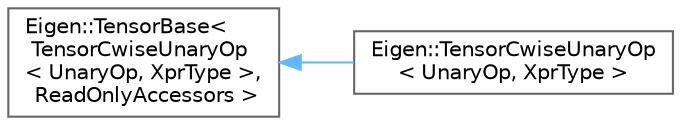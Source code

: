 digraph "类继承关系图"
{
 // LATEX_PDF_SIZE
  bgcolor="transparent";
  edge [fontname=Helvetica,fontsize=10,labelfontname=Helvetica,labelfontsize=10];
  node [fontname=Helvetica,fontsize=10,shape=box,height=0.2,width=0.4];
  rankdir="LR";
  Node0 [id="Node000000",label="Eigen::TensorBase\<\l TensorCwiseUnaryOp\l\< UnaryOp, XprType \>,\l ReadOnlyAccessors \>",height=0.2,width=0.4,color="grey40", fillcolor="white", style="filled",URL="$class_eigen_1_1_tensor_base.html",tooltip=" "];
  Node0 -> Node1 [id="edge4751_Node000000_Node000001",dir="back",color="steelblue1",style="solid",tooltip=" "];
  Node1 [id="Node000001",label="Eigen::TensorCwiseUnaryOp\l\< UnaryOp, XprType \>",height=0.2,width=0.4,color="grey40", fillcolor="white", style="filled",URL="$class_eigen_1_1_tensor_cwise_unary_op.html",tooltip=" "];
}
